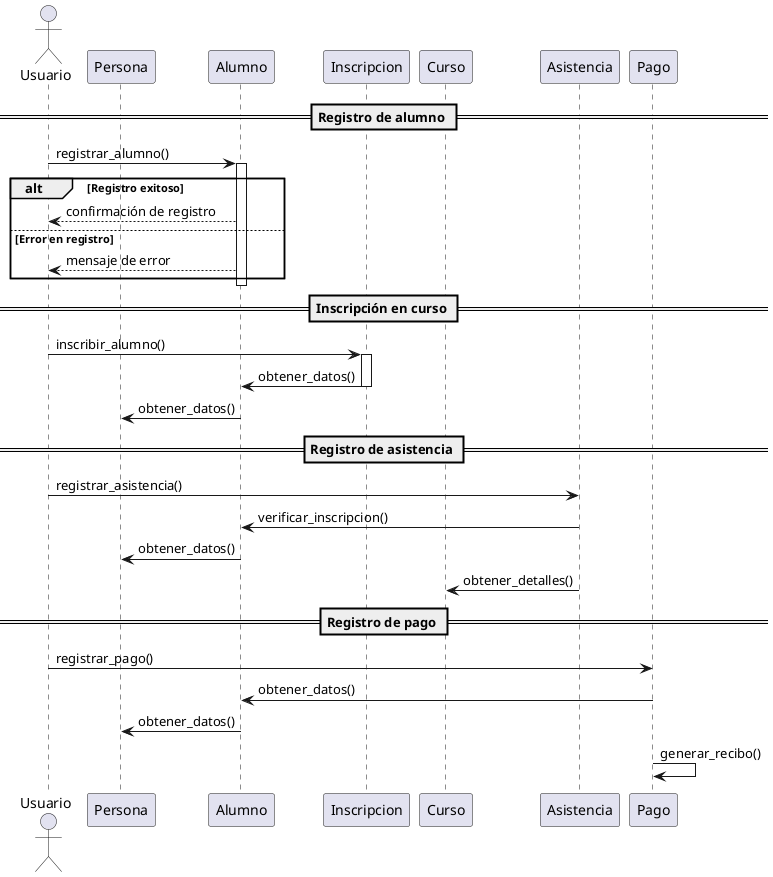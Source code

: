 @startuml
actor Usuario

participant "Persona" as Per
participant "Alumno" as A
participant "Inscripcion" as I
participant "Curso" as C
participant "Asistencia" as As
participant "Pago" as P

== Registro de alumno ==
Usuario -> A : registrar_alumno()
activate A

alt Registro exitoso
    A --> Usuario : confirmación de registro
else Error en registro
    A --> Usuario : mensaje de error
end

deactivate A

== Inscripción en curso ==
Usuario -> I : inscribir_alumno()
activate I
I -> A : obtener_datos()
deactivate I
A -> Per : obtener_datos()

== Registro de asistencia ==
Usuario -> As : registrar_asistencia()
As -> A : verificar_inscripcion()
A -> Per : obtener_datos()
As -> C : obtener_detalles()

== Registro de pago ==
Usuario -> P : registrar_pago()
P -> A : obtener_datos()
A -> Per : obtener_datos()
P -> P : generar_recibo()

@enduml
